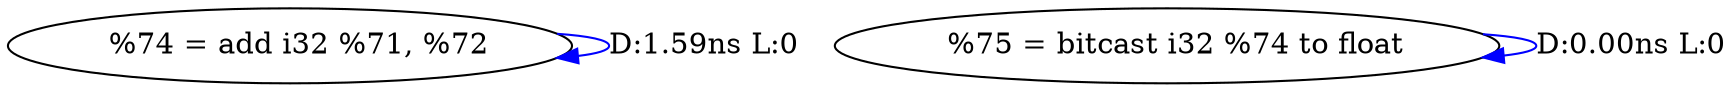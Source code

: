 digraph {
Node0x35bc900[label="  %74 = add i32 %71, %72"];
Node0x35bc900 -> Node0x35bc900[label="D:1.59ns L:0",color=blue];
Node0x35bc9e0[label="  %75 = bitcast i32 %74 to float"];
Node0x35bc9e0 -> Node0x35bc9e0[label="D:0.00ns L:0",color=blue];
}
